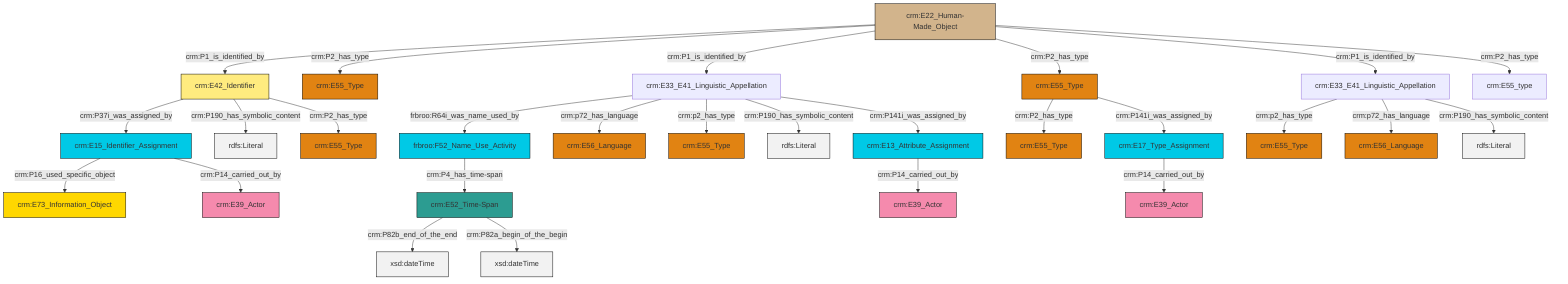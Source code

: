 graph TD
classDef Literal fill:#f2f2f2,stroke:#000000;
classDef CRM_Entity fill:#FFFFFF,stroke:#000000;
classDef Temporal_Entity fill:#00C9E6, stroke:#000000;
classDef Type fill:#E18312, stroke:#000000;
classDef Time-Span fill:#2C9C91, stroke:#000000;
classDef Appellation fill:#FFEB7F, stroke:#000000;
classDef Place fill:#008836, stroke:#000000;
classDef Persistent_Item fill:#B266B2, stroke:#000000;
classDef Conceptual_Object fill:#FFD700, stroke:#000000;
classDef Physical_Thing fill:#D2B48C, stroke:#000000;
classDef Actor fill:#f58aad, stroke:#000000;
classDef PC_Classes fill:#4ce600, stroke:#000000;
classDef Multi fill:#cccccc,stroke:#000000;

2["crm:E33_E41_Linguistic_Appellation"]:::Default -->|frbroo:R64i_was_name_used_by| 3["frbroo:F52_Name_Use_Activity"]:::Temporal_Entity
2["crm:E33_E41_Linguistic_Appellation"]:::Default -->|crm:p72_has_language| 6["crm:E56_Language"]:::Type
7["crm:E52_Time-Span"]:::Time-Span -->|crm:P82b_end_of_the_end| 9[xsd:dateTime]:::Literal
10["crm:E22_Human-Made_Object"]:::Physical_Thing -->|crm:P1_is_identified_by| 11["crm:E42_Identifier"]:::Appellation
12["crm:E33_E41_Linguistic_Appellation"]:::Default -->|crm:p2_has_type| 13["crm:E55_Type"]:::Type
10["crm:E22_Human-Made_Object"]:::Physical_Thing -->|crm:P2_has_type| 14["crm:E55_Type"]:::Type
21["crm:E15_Identifier_Assignment"]:::Temporal_Entity -->|crm:P16_used_specific_object| 22["crm:E73_Information_Object"]:::Conceptual_Object
2["crm:E33_E41_Linguistic_Appellation"]:::Default -->|crm:p2_has_type| 23["crm:E55_Type"]:::Type
10["crm:E22_Human-Made_Object"]:::Physical_Thing -->|crm:P1_is_identified_by| 2["crm:E33_E41_Linguistic_Appellation"]:::Default
11["crm:E42_Identifier"]:::Appellation -->|crm:P37i_was_assigned_by| 21["crm:E15_Identifier_Assignment"]:::Temporal_Entity
17["crm:E55_Type"]:::Type -->|crm:P2_has_type| 19["crm:E55_Type"]:::Type
10["crm:E22_Human-Made_Object"]:::Physical_Thing -->|crm:P2_has_type| 17["crm:E55_Type"]:::Type
12["crm:E33_E41_Linguistic_Appellation"]:::Default -->|crm:p72_has_language| 15["crm:E56_Language"]:::Type
11["crm:E42_Identifier"]:::Appellation -->|crm:P190_has_symbolic_content| 33[rdfs:Literal]:::Literal
10["crm:E22_Human-Made_Object"]:::Physical_Thing -->|crm:P1_is_identified_by| 12["crm:E33_E41_Linguistic_Appellation"]:::Default
2["crm:E33_E41_Linguistic_Appellation"]:::Default -->|crm:P190_has_symbolic_content| 36[rdfs:Literal]:::Literal
2["crm:E33_E41_Linguistic_Appellation"]:::Default -->|crm:P141i_was_assigned_by| 4["crm:E13_Attribute_Assignment"]:::Temporal_Entity
3["frbroo:F52_Name_Use_Activity"]:::Temporal_Entity -->|crm:P4_has_time-span| 7["crm:E52_Time-Span"]:::Time-Span
10["crm:E22_Human-Made_Object"]:::Physical_Thing -->|crm:P2_has_type| 26["crm:E55_type"]:::Default
0["crm:E17_Type_Assignment"]:::Temporal_Entity -->|crm:P14_carried_out_by| 42["crm:E39_Actor"]:::Actor
21["crm:E15_Identifier_Assignment"]:::Temporal_Entity -->|crm:P14_carried_out_by| 31["crm:E39_Actor"]:::Actor
17["crm:E55_Type"]:::Type -->|crm:P141i_was_assigned_by| 0["crm:E17_Type_Assignment"]:::Temporal_Entity
4["crm:E13_Attribute_Assignment"]:::Temporal_Entity -->|crm:P14_carried_out_by| 37["crm:E39_Actor"]:::Actor
12["crm:E33_E41_Linguistic_Appellation"]:::Default -->|crm:P190_has_symbolic_content| 48[rdfs:Literal]:::Literal
7["crm:E52_Time-Span"]:::Time-Span -->|crm:P82a_begin_of_the_begin| 50[xsd:dateTime]:::Literal
11["crm:E42_Identifier"]:::Appellation -->|crm:P2_has_type| 28["crm:E55_Type"]:::Type